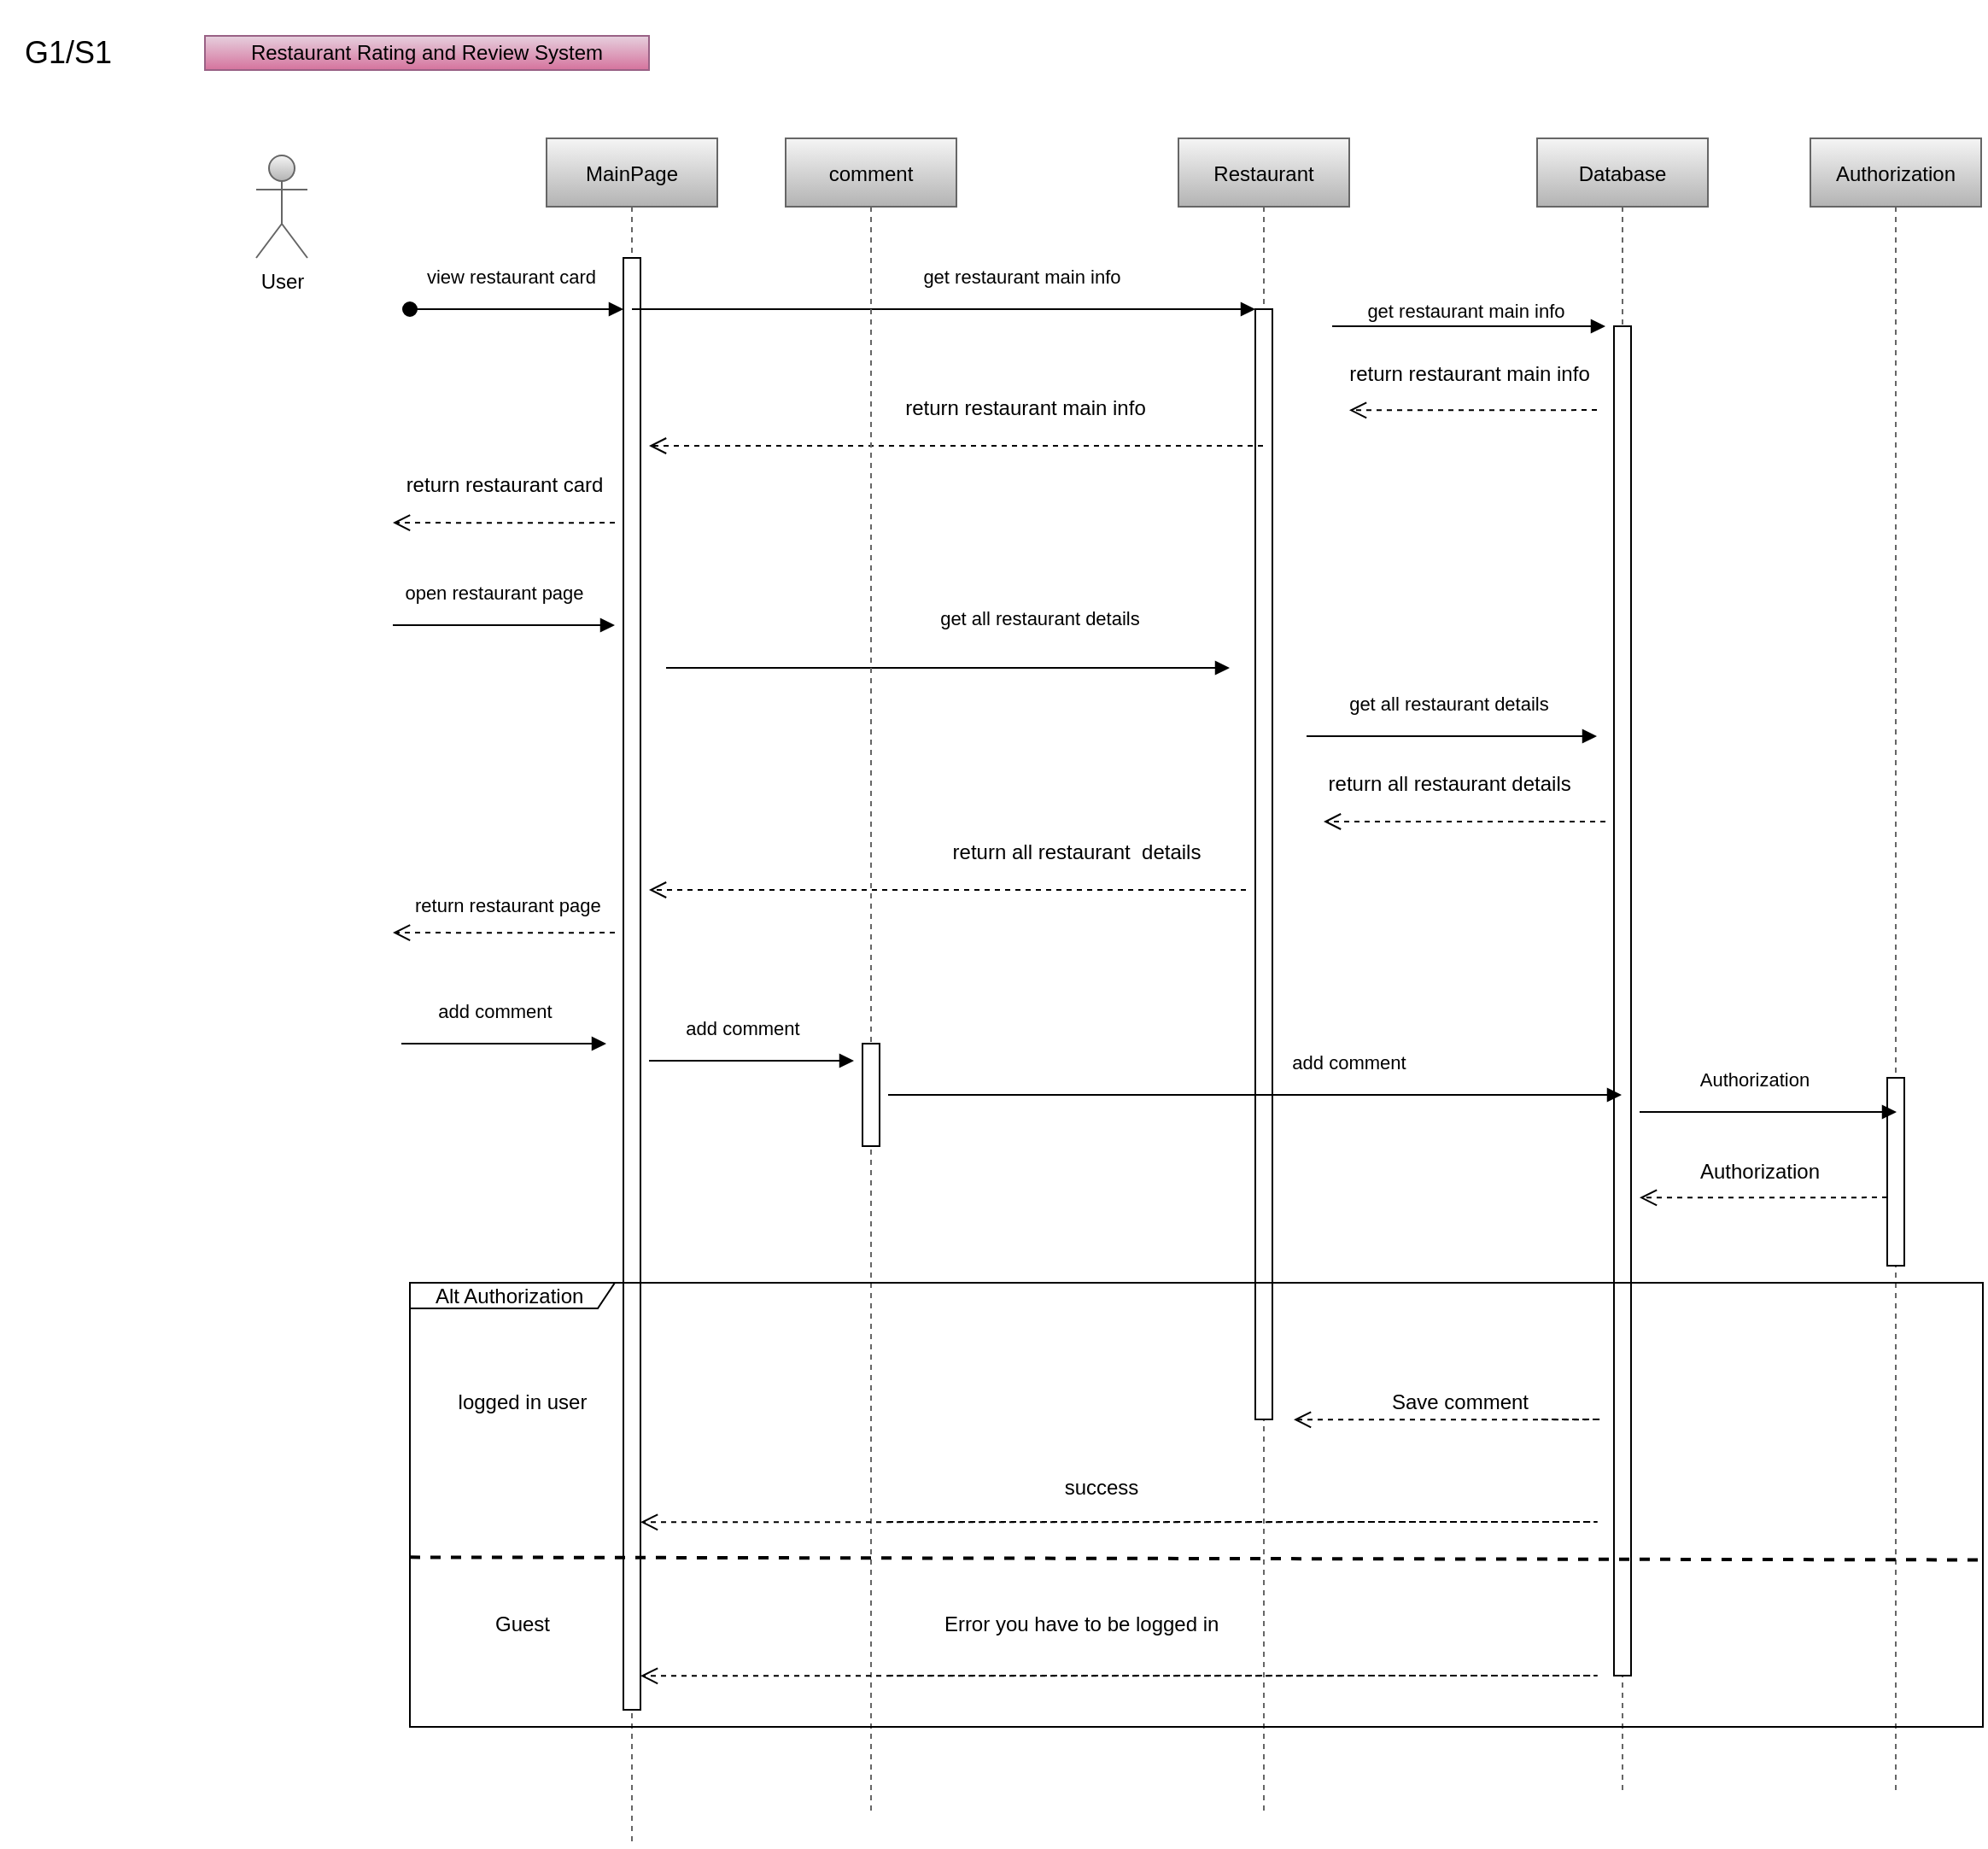 <mxfile version="13.9.9" type="device"><diagram id="kgpKYQtTHZ0yAKxKKP6v" name="Page-1"><mxGraphModel dx="4510" dy="1947" grid="1" gridSize="10" guides="1" tooltips="1" connect="1" arrows="1" fold="1" page="1" pageScale="1" pageWidth="850" pageHeight="1100" math="0" shadow="0"><root><mxCell id="0"/><mxCell id="1" parent="0"/><mxCell id="3nuBFxr9cyL0pnOWT2aG-1" value="MainPage" style="shape=umlLifeline;perimeter=lifelinePerimeter;container=1;collapsible=0;recursiveResize=0;rounded=0;shadow=0;strokeWidth=1;gradientColor=#b3b3b3;fillColor=#f5f5f5;strokeColor=#666666;" parent="1" vertex="1"><mxGeometry x="50" y="80" width="100" height="1000" as="geometry"/></mxCell><mxCell id="3nuBFxr9cyL0pnOWT2aG-2" value="" style="points=[];perimeter=orthogonalPerimeter;rounded=0;shadow=0;strokeWidth=1;" parent="3nuBFxr9cyL0pnOWT2aG-1" vertex="1"><mxGeometry x="45" y="70" width="10" height="850" as="geometry"/></mxCell><mxCell id="3nuBFxr9cyL0pnOWT2aG-3" value="view restaurant card" style="verticalAlign=bottom;startArrow=oval;endArrow=block;startSize=8;shadow=0;strokeWidth=1;" parent="3nuBFxr9cyL0pnOWT2aG-1" target="3nuBFxr9cyL0pnOWT2aG-2" edge="1"><mxGeometry x="-0.048" y="10" relative="1" as="geometry"><mxPoint x="-80" y="100" as="sourcePoint"/><Array as="points"><mxPoint x="-30" y="100"/></Array><mxPoint as="offset"/></mxGeometry></mxCell><mxCell id="3nuBFxr9cyL0pnOWT2aG-5" value="Restaurant" style="shape=umlLifeline;perimeter=lifelinePerimeter;container=1;collapsible=0;recursiveResize=0;rounded=0;shadow=0;strokeWidth=1;gradientColor=#b3b3b3;fillColor=#f5f5f5;strokeColor=#666666;" parent="1" vertex="1"><mxGeometry x="420" y="80" width="100" height="980" as="geometry"/></mxCell><mxCell id="3nuBFxr9cyL0pnOWT2aG-6" value="" style="points=[];perimeter=orthogonalPerimeter;rounded=0;shadow=0;strokeWidth=1;" parent="3nuBFxr9cyL0pnOWT2aG-5" vertex="1"><mxGeometry x="45" y="100" width="10" height="650" as="geometry"/></mxCell><mxCell id="3nuBFxr9cyL0pnOWT2aG-8" value="get restaurant main info " style="verticalAlign=bottom;endArrow=block;shadow=0;strokeWidth=1;" parent="1" source="3nuBFxr9cyL0pnOWT2aG-1" edge="1"><mxGeometry x="0.083" y="10" relative="1" as="geometry"><mxPoint x="310" y="180" as="sourcePoint"/><mxPoint x="465" y="180" as="targetPoint"/><Array as="points"><mxPoint x="360" y="180"/><mxPoint x="410" y="180"/><mxPoint x="400" y="180"/><mxPoint x="380" y="180"/></Array><mxPoint as="offset"/></mxGeometry></mxCell><mxCell id="AzbDO-ufc7SEFpxVli7i-2" value="User&lt;br&gt;" style="shape=umlActor;verticalLabelPosition=bottom;verticalAlign=top;html=1;outlineConnect=0;fillColor=#f5f5f5;strokeColor=#666666;gradientColor=#b3b3b3;" vertex="1" parent="1"><mxGeometry x="-120" y="90" width="30" height="60" as="geometry"/></mxCell><mxCell id="AzbDO-ufc7SEFpxVli7i-5" value="Database" style="shape=umlLifeline;perimeter=lifelinePerimeter;container=1;collapsible=0;recursiveResize=0;rounded=0;shadow=0;strokeWidth=1;gradientColor=#b3b3b3;fillColor=#f5f5f5;strokeColor=#666666;" vertex="1" parent="1"><mxGeometry x="630" y="80" width="100" height="970" as="geometry"/></mxCell><mxCell id="AzbDO-ufc7SEFpxVli7i-6" value="" style="points=[];perimeter=orthogonalPerimeter;rounded=0;shadow=0;strokeWidth=1;" vertex="1" parent="AzbDO-ufc7SEFpxVli7i-5"><mxGeometry x="45" y="110" width="10" height="790" as="geometry"/></mxCell><mxCell id="AzbDO-ufc7SEFpxVli7i-10" value="Restaurant Rating and Review System" style="text;html=1;align=center;verticalAlign=middle;whiteSpace=wrap;rounded=0;fillColor=#e6d0de;strokeColor=#996185;gradientColor=#d5739d;" vertex="1" parent="1"><mxGeometry x="-150" y="20" width="260" height="20" as="geometry"/></mxCell><mxCell id="AzbDO-ufc7SEFpxVli7i-11" value="return restaurant main info&lt;div style=&quot;padding: 0px ; margin: 0px&quot;&gt;&lt;br style=&quot;padding: 0px ; margin: 0px ; font-size: 11px ; background-color: rgb(255 , 255 , 255)&quot;&gt;&lt;/div&gt;" style="text;html=1;align=center;verticalAlign=middle;resizable=0;points=[];autosize=1;" vertex="1" parent="1"><mxGeometry x="250" y="230" width="160" height="30" as="geometry"/></mxCell><mxCell id="AzbDO-ufc7SEFpxVli7i-12" value="return restaurant card&lt;div style=&quot;padding: 0px ; margin: 0px&quot;&gt;&lt;br style=&quot;padding: 0px ; margin: 0px ; font-size: 11px ; background-color: rgb(255 , 255 , 255)&quot;&gt;&lt;/div&gt;" style="text;html=1;align=center;verticalAlign=middle;resizable=0;points=[];autosize=1;" vertex="1" parent="1"><mxGeometry x="-40" y="275" width="130" height="30" as="geometry"/></mxCell><mxCell id="AzbDO-ufc7SEFpxVli7i-14" value="open restaurant page" style="verticalAlign=bottom;endArrow=block;shadow=0;strokeWidth=1;" edge="1" parent="1"><mxGeometry x="-0.083" y="10" relative="1" as="geometry"><mxPoint x="-40" y="365" as="sourcePoint"/><mxPoint x="90" y="365" as="targetPoint"/><mxPoint as="offset"/></mxGeometry></mxCell><mxCell id="AzbDO-ufc7SEFpxVli7i-15" value="get all restaurant details " style="verticalAlign=bottom;endArrow=block;shadow=0;strokeWidth=1;" edge="1" parent="1"><mxGeometry x="0.335" y="20" relative="1" as="geometry"><mxPoint x="120" y="390" as="sourcePoint"/><mxPoint x="450" y="390" as="targetPoint"/><Array as="points"><mxPoint x="190" y="390"/><mxPoint x="270" y="390"/></Array><mxPoint as="offset"/></mxGeometry></mxCell><mxCell id="AzbDO-ufc7SEFpxVli7i-16" value="return all restaurant&amp;nbsp; details&lt;div style=&quot;padding: 0px ; margin: 0px&quot;&gt;&lt;br style=&quot;padding: 0px ; margin: 0px ; font-size: 11px ; background-color: rgb(255 , 255 , 255)&quot;&gt;&lt;/div&gt;" style="text;html=1;align=center;verticalAlign=middle;resizable=0;points=[];autosize=1;" vertex="1" parent="1"><mxGeometry x="280" y="490" width="160" height="30" as="geometry"/></mxCell><mxCell id="AzbDO-ufc7SEFpxVli7i-21" value="get restaurant main info " style="verticalAlign=bottom;endArrow=block;shadow=0;strokeWidth=1;" edge="1" parent="1"><mxGeometry relative="1" as="geometry"><mxPoint x="510" y="190.0" as="sourcePoint"/><mxPoint x="670" y="190" as="targetPoint"/></mxGeometry></mxCell><mxCell id="AzbDO-ufc7SEFpxVli7i-23" value="return restaurant main info&lt;div style=&quot;padding: 0px ; margin: 0px&quot;&gt;&lt;br style=&quot;padding: 0px ; margin: 0px ; font-size: 11px ; background-color: rgb(255 , 255 , 255)&quot;&gt;&lt;/div&gt;" style="text;html=1;align=center;verticalAlign=middle;resizable=0;points=[];autosize=1;" vertex="1" parent="1"><mxGeometry x="510" y="210" width="160" height="30" as="geometry"/></mxCell><mxCell id="AzbDO-ufc7SEFpxVli7i-24" value="" style="verticalAlign=bottom;endArrow=open;dashed=1;endSize=8;shadow=0;strokeWidth=1;" edge="1" parent="1"><mxGeometry relative="1" as="geometry"><mxPoint x="520" y="239.17" as="targetPoint"/><mxPoint x="665" y="239" as="sourcePoint"/><Array as="points"><mxPoint x="665" y="239.17"/><mxPoint x="625" y="239.17"/></Array></mxGeometry></mxCell><mxCell id="AzbDO-ufc7SEFpxVli7i-27" value="get all restaurant details " style="verticalAlign=bottom;endArrow=block;entryX=0;entryY=0;shadow=0;strokeWidth=1;" edge="1" parent="1"><mxGeometry y="10" relative="1" as="geometry"><mxPoint x="495" y="430.0" as="sourcePoint"/><mxPoint x="665" y="430.0" as="targetPoint"/><Array as="points"><mxPoint x="585" y="430"/></Array><mxPoint as="offset"/></mxGeometry></mxCell><mxCell id="AzbDO-ufc7SEFpxVli7i-28" value="" style="verticalAlign=bottom;endArrow=open;dashed=1;endSize=8;shadow=0;strokeWidth=1;" edge="1" parent="1"><mxGeometry relative="1" as="geometry"><mxPoint x="505" y="480" as="targetPoint"/><mxPoint x="670" y="480" as="sourcePoint"/><Array as="points"><mxPoint x="650" y="480"/><mxPoint x="610" y="480"/></Array></mxGeometry></mxCell><mxCell id="AzbDO-ufc7SEFpxVli7i-29" value="return all restaurant details&amp;nbsp;&lt;div style=&quot;padding: 0px ; margin: 0px&quot;&gt;&lt;br style=&quot;padding: 0px ; margin: 0px ; font-size: 11px ; background-color: rgb(255 , 255 , 255)&quot;&gt;&lt;/div&gt;" style="text;html=1;align=center;verticalAlign=middle;resizable=0;points=[];autosize=1;" vertex="1" parent="1"><mxGeometry x="500" y="450" width="160" height="30" as="geometry"/></mxCell><mxCell id="AzbDO-ufc7SEFpxVli7i-31" value="add comment" style="verticalAlign=bottom;endArrow=block;entryX=0;entryY=0;shadow=0;strokeWidth=1;" edge="1" parent="1"><mxGeometry x="-0.083" y="10" relative="1" as="geometry"><mxPoint x="-35" y="610" as="sourcePoint"/><mxPoint x="85.0" y="610.0" as="targetPoint"/><mxPoint as="offset"/></mxGeometry></mxCell><mxCell id="AzbDO-ufc7SEFpxVli7i-33" value="" style="verticalAlign=bottom;endArrow=open;dashed=1;endSize=8;shadow=0;strokeWidth=1;" edge="1" parent="1" source="3nuBFxr9cyL0pnOWT2aG-5"><mxGeometry relative="1" as="geometry"><mxPoint x="110" y="260" as="targetPoint"/><mxPoint x="275" y="260" as="sourcePoint"/><Array as="points"><mxPoint x="255" y="260"/><mxPoint x="215" y="260"/></Array></mxGeometry></mxCell><mxCell id="AzbDO-ufc7SEFpxVli7i-34" value="comment" style="shape=umlLifeline;perimeter=lifelinePerimeter;container=1;collapsible=0;recursiveResize=0;rounded=0;shadow=0;strokeWidth=1;gradientColor=#b3b3b3;fillColor=#f5f5f5;strokeColor=#666666;" vertex="1" parent="1"><mxGeometry x="190" y="80" width="100" height="980" as="geometry"/></mxCell><mxCell id="AzbDO-ufc7SEFpxVli7i-35" value="" style="points=[];perimeter=orthogonalPerimeter;rounded=0;shadow=0;strokeWidth=1;" vertex="1" parent="AzbDO-ufc7SEFpxVli7i-34"><mxGeometry x="45" y="530" width="10" height="60" as="geometry"/></mxCell><mxCell id="AzbDO-ufc7SEFpxVli7i-37" value="" style="verticalAlign=bottom;endArrow=open;dashed=1;endSize=8;shadow=0;strokeWidth=1;" edge="1" parent="1"><mxGeometry relative="1" as="geometry"><mxPoint x="-40" y="305" as="targetPoint"/><mxPoint x="90" y="305" as="sourcePoint"/><Array as="points"><mxPoint x="50" y="305.17"/></Array></mxGeometry></mxCell><mxCell id="AzbDO-ufc7SEFpxVli7i-38" value="" style="verticalAlign=bottom;endArrow=open;dashed=1;endSize=8;shadow=0;strokeWidth=1;" edge="1" parent="1"><mxGeometry relative="1" as="geometry"><mxPoint x="110" y="520" as="targetPoint"/><mxPoint x="459.5" y="520" as="sourcePoint"/><Array as="points"><mxPoint x="245" y="520"/><mxPoint x="205" y="520"/></Array></mxGeometry></mxCell><mxCell id="AzbDO-ufc7SEFpxVli7i-39" value="" style="verticalAlign=bottom;endArrow=open;dashed=1;endSize=8;shadow=0;strokeWidth=1;" edge="1" parent="1"><mxGeometry relative="1" as="geometry"><mxPoint x="-40" y="545" as="targetPoint"/><mxPoint x="90" y="545" as="sourcePoint"/><Array as="points"><mxPoint x="50" y="545.17"/></Array></mxGeometry></mxCell><mxCell id="AzbDO-ufc7SEFpxVli7i-40" value="&lt;span style=&quot;color: rgb(0 , 0 , 0) ; font-family: &amp;#34;helvetica&amp;#34; ; font-size: 11px ; font-style: normal ; font-weight: 400 ; letter-spacing: normal ; text-align: center ; text-indent: 0px ; text-transform: none ; word-spacing: 0px ; background-color: rgb(255 , 255 , 255) ; display: inline ; float: none&quot;&gt;return restaurant page&amp;nbsp;&lt;/span&gt;" style="text;whiteSpace=wrap;html=1;" vertex="1" parent="1"><mxGeometry x="-29" y="515" width="130" height="30" as="geometry"/></mxCell><mxCell id="AzbDO-ufc7SEFpxVli7i-42" value="add comment" style="verticalAlign=bottom;endArrow=block;entryX=0;entryY=0;shadow=0;strokeWidth=1;" edge="1" parent="1"><mxGeometry x="-0.083" y="10" relative="1" as="geometry"><mxPoint x="110" y="620" as="sourcePoint"/><mxPoint x="230" y="620.0" as="targetPoint"/><mxPoint as="offset"/></mxGeometry></mxCell><mxCell id="AzbDO-ufc7SEFpxVli7i-43" value="add comment" style="verticalAlign=bottom;endArrow=block;shadow=0;strokeWidth=1;" edge="1" parent="1" target="AzbDO-ufc7SEFpxVli7i-5"><mxGeometry x="0.257" y="10" relative="1" as="geometry"><mxPoint x="250" y="640" as="sourcePoint"/><mxPoint x="370" y="640.0" as="targetPoint"/><mxPoint as="offset"/></mxGeometry></mxCell><mxCell id="AzbDO-ufc7SEFpxVli7i-44" value="Authorization" style="shape=umlLifeline;perimeter=lifelinePerimeter;container=1;collapsible=0;recursiveResize=0;rounded=0;shadow=0;strokeWidth=1;gradientColor=#b3b3b3;fillColor=#f5f5f5;strokeColor=#666666;" vertex="1" parent="1"><mxGeometry x="790" y="80" width="100" height="970" as="geometry"/></mxCell><mxCell id="AzbDO-ufc7SEFpxVli7i-45" value="" style="points=[];perimeter=orthogonalPerimeter;rounded=0;shadow=0;strokeWidth=1;" vertex="1" parent="AzbDO-ufc7SEFpxVli7i-44"><mxGeometry x="45" y="550" width="10" height="110" as="geometry"/></mxCell><mxCell id="AzbDO-ufc7SEFpxVli7i-46" value="Authorization " style="verticalAlign=bottom;endArrow=block;shadow=0;strokeWidth=1;" edge="1" parent="1"><mxGeometry x="-0.083" y="10" relative="1" as="geometry"><mxPoint x="690" y="650" as="sourcePoint"/><mxPoint x="840.5" y="650" as="targetPoint"/><mxPoint as="offset"/></mxGeometry></mxCell><mxCell id="AzbDO-ufc7SEFpxVli7i-47" value="" style="verticalAlign=bottom;endArrow=open;dashed=1;endSize=8;shadow=0;strokeWidth=1;" edge="1" parent="1"><mxGeometry relative="1" as="geometry"><mxPoint x="690" y="700.17" as="targetPoint"/><mxPoint x="835" y="700" as="sourcePoint"/><Array as="points"><mxPoint x="835" y="700.17"/><mxPoint x="795" y="700.17"/></Array></mxGeometry></mxCell><mxCell id="AzbDO-ufc7SEFpxVli7i-48" value="Authorization" style="text;html=1;align=center;verticalAlign=middle;resizable=0;points=[];autosize=1;" vertex="1" parent="1"><mxGeometry x="715" y="675" width="90" height="20" as="geometry"/></mxCell><mxCell id="AzbDO-ufc7SEFpxVli7i-49" value="Alt Authorization&amp;nbsp;" style="shape=umlFrame;whiteSpace=wrap;html=1;sketch=0;width=120;height=15;" vertex="1" parent="1"><mxGeometry x="-30" y="750" width="921" height="260" as="geometry"/></mxCell><mxCell id="AzbDO-ufc7SEFpxVli7i-52" value="" style="endArrow=none;html=1;strokeWidth=2;exitX=0;exitY=0.618;exitDx=0;exitDy=0;exitPerimeter=0;entryX=1;entryY=0.624;entryDx=0;entryDy=0;entryPerimeter=0;dashed=1;" edge="1" parent="1" source="AzbDO-ufc7SEFpxVli7i-49" target="AzbDO-ufc7SEFpxVli7i-49"><mxGeometry width="50" height="50" relative="1" as="geometry"><mxPoint x="360" y="690" as="sourcePoint"/><mxPoint x="410" y="640" as="targetPoint"/></mxGeometry></mxCell><mxCell id="AzbDO-ufc7SEFpxVli7i-53" value="logged in user" style="text;html=1;strokeColor=none;fillColor=none;align=center;verticalAlign=middle;whiteSpace=wrap;rounded=0;sketch=0;" vertex="1" parent="1"><mxGeometry x="-4" y="810" width="80" height="20" as="geometry"/></mxCell><mxCell id="AzbDO-ufc7SEFpxVli7i-54" value="Guest" style="text;html=1;strokeColor=none;fillColor=none;align=center;verticalAlign=middle;whiteSpace=wrap;rounded=0;sketch=0;" vertex="1" parent="1"><mxGeometry x="16" y="940" width="40" height="20" as="geometry"/></mxCell><mxCell id="AzbDO-ufc7SEFpxVli7i-55" value="" style="verticalAlign=bottom;endArrow=open;dashed=1;endSize=8;shadow=0;strokeWidth=1;" edge="1" parent="1"><mxGeometry relative="1" as="geometry"><mxPoint x="487.5" y="830.17" as="targetPoint"/><mxPoint x="632.5" y="830" as="sourcePoint"/><Array as="points"><mxPoint x="672.5" y="830"/><mxPoint x="632.5" y="830.17"/><mxPoint x="592.5" y="830.17"/></Array></mxGeometry></mxCell><mxCell id="AzbDO-ufc7SEFpxVli7i-56" value="success" style="text;html=1;strokeColor=none;fillColor=none;align=center;verticalAlign=middle;whiteSpace=wrap;rounded=0;sketch=0;" vertex="1" parent="1"><mxGeometry x="330" y="860" width="90" height="20" as="geometry"/></mxCell><mxCell id="AzbDO-ufc7SEFpxVli7i-57" value="" style="verticalAlign=bottom;endArrow=open;dashed=1;endSize=8;shadow=0;strokeWidth=1;" edge="1" parent="1"><mxGeometry relative="1" as="geometry"><mxPoint x="105" y="890.17" as="targetPoint"/><mxPoint x="250" y="890" as="sourcePoint"/><Array as="points"><mxPoint x="670" y="890"/><mxPoint x="250" y="890.17"/><mxPoint x="210" y="890.17"/></Array></mxGeometry></mxCell><mxCell id="AzbDO-ufc7SEFpxVli7i-58" value="Save comment" style="text;html=1;strokeColor=none;fillColor=none;align=center;verticalAlign=middle;whiteSpace=wrap;rounded=0;sketch=0;" vertex="1" parent="1"><mxGeometry x="540" y="810" width="90" height="20" as="geometry"/></mxCell><mxCell id="AzbDO-ufc7SEFpxVli7i-59" value="" style="verticalAlign=bottom;endArrow=open;dashed=1;endSize=8;shadow=0;strokeWidth=1;" edge="1" parent="1"><mxGeometry relative="1" as="geometry"><mxPoint x="105" y="980.17" as="targetPoint"/><mxPoint x="250" y="980" as="sourcePoint"/><Array as="points"><mxPoint x="670" y="980"/><mxPoint x="250" y="980.17"/><mxPoint x="210" y="980.17"/></Array></mxGeometry></mxCell><mxCell id="AzbDO-ufc7SEFpxVli7i-60" value="Error you have to be logged in&amp;nbsp;" style="text;html=1;strokeColor=none;fillColor=none;align=center;verticalAlign=middle;whiteSpace=wrap;rounded=0;sketch=0;" vertex="1" parent="1"><mxGeometry x="270" y="940" width="190" height="20" as="geometry"/></mxCell><mxCell id="AzbDO-ufc7SEFpxVli7i-61" value="&lt;p style=&quot;line-height: 140% ; font-size: 18px&quot;&gt;G1/S1&lt;/p&gt;" style="text;html=1;strokeColor=none;fillColor=none;align=center;verticalAlign=middle;whiteSpace=wrap;rounded=0;sketch=0;" vertex="1" parent="1"><mxGeometry x="-270" y="20" width="80" height="20" as="geometry"/></mxCell></root></mxGraphModel></diagram></mxfile>